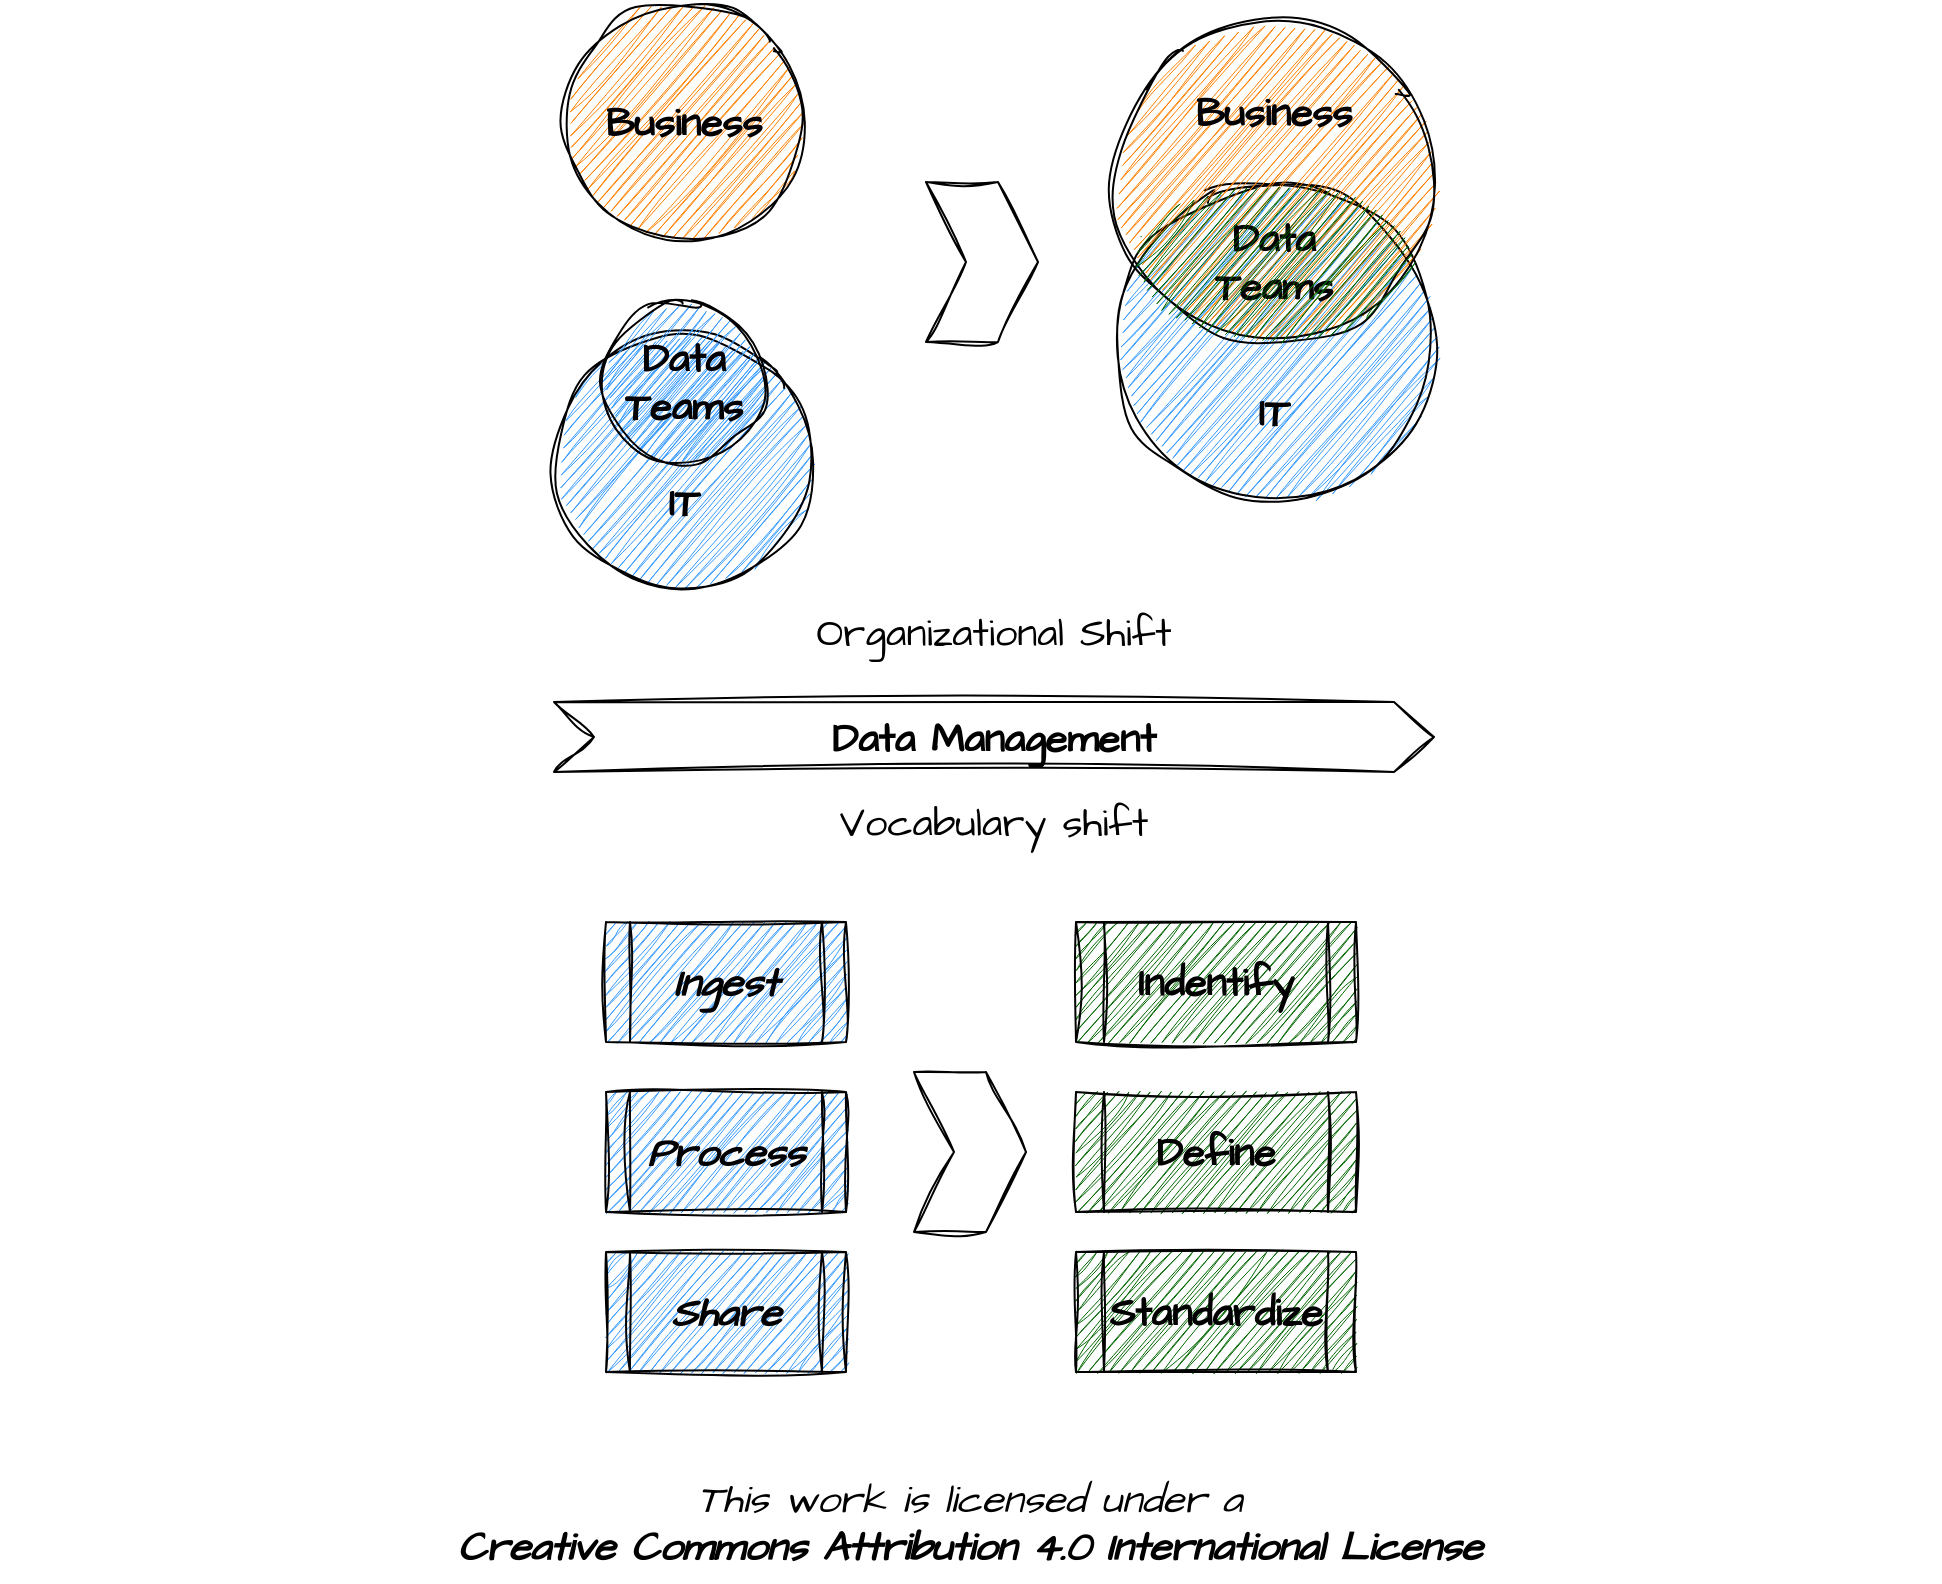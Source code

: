 <mxfile version="22.1.16" type="google">
  <diagram name="010-data-management" id="O0EzCrE9_i2seC9WDiSg">
    <mxGraphModel grid="1" page="1" gridSize="10" guides="1" tooltips="1" connect="1" arrows="1" fold="1" pageScale="1" pageWidth="827" pageHeight="1169" math="0" shadow="0">
      <root>
        <mxCell id="0" />
        <mxCell id="1" parent="0" />
        <mxCell id="VSZ_r1YbwB4cjB5XSmfl-58" value="&lt;div&gt;&lt;i&gt;This work is licensed under a&lt;/i&gt;&lt;/div&gt;&lt;div&gt;&lt;b&gt;&lt;i&gt;Creative Commons Attribution 4.0 International License&lt;/i&gt;&lt;/b&gt;&lt;/div&gt;" style="text;html=1;strokeColor=none;fillColor=none;align=center;verticalAlign=middle;whiteSpace=wrap;rounded=0;fontSize=20;fontFamily=Architects Daughter;" vertex="1" parent="1">
          <mxGeometry x="-77" y="880" width="970" height="60" as="geometry" />
        </mxCell>
        <mxCell id="uGDJzxATfRtUVQdLvZK3-1" value="" style="ellipse;whiteSpace=wrap;html=1;aspect=fixed;sketch=1;hachureGap=4;jiggle=2;curveFitting=1;fontFamily=Architects Daughter;fontSource=https%3A%2F%2Ffonts.googleapis.com%2Fcss%3Ffamily%3DArchitects%2BDaughter;fontSize=20;fillColor=#3399FF;" vertex="1" parent="1">
          <mxGeometry x="200" y="315" width="130" height="130" as="geometry" />
        </mxCell>
        <mxCell id="uGDJzxATfRtUVQdLvZK3-2" value="&lt;b&gt;Business&lt;/b&gt;" style="ellipse;whiteSpace=wrap;html=1;aspect=fixed;sketch=1;hachureGap=4;jiggle=2;curveFitting=1;fontFamily=Architects Daughter;fontSource=https%3A%2F%2Ffonts.googleapis.com%2Fcss%3Ffamily%3DArchitects%2BDaughter;fontSize=20;fillColor=#FF8000;" vertex="1" parent="1">
          <mxGeometry x="205" y="150" width="120" height="120" as="geometry" />
        </mxCell>
        <mxCell id="uGDJzxATfRtUVQdLvZK3-3" value="" style="ellipse;whiteSpace=wrap;html=1;aspect=fixed;sketch=1;hachureGap=4;jiggle=2;curveFitting=1;fontFamily=Architects Daughter;fontSource=https%3A%2F%2Ffonts.googleapis.com%2Fcss%3Ffamily%3DArchitects%2BDaughter;fontSize=20;fillColor=#3399FF;" vertex="1" parent="1">
          <mxGeometry x="480" y="240" width="160" height="160" as="geometry" />
        </mxCell>
        <mxCell id="uGDJzxATfRtUVQdLvZK3-4" value="" style="ellipse;whiteSpace=wrap;html=1;aspect=fixed;sketch=1;hachureGap=4;jiggle=2;curveFitting=1;fontFamily=Architects Daughter;fontSource=https%3A%2F%2Ffonts.googleapis.com%2Fcss%3Ffamily%3DArchitects%2BDaughter;fontSize=20;fillColor=#FF8000;" vertex="1" parent="1">
          <mxGeometry x="480" y="160" width="160" height="160" as="geometry" />
        </mxCell>
        <mxCell id="uGDJzxATfRtUVQdLvZK3-5" value="Business" style="text;html=1;strokeColor=none;fillColor=none;align=center;verticalAlign=middle;whiteSpace=wrap;rounded=0;fontSize=20;fontFamily=Architects Daughter;fontStyle=1" vertex="1" parent="1">
          <mxGeometry x="530" y="190" width="60" height="30" as="geometry" />
        </mxCell>
        <mxCell id="uGDJzxATfRtUVQdLvZK3-6" value="IT" style="text;html=1;strokeColor=none;fillColor=none;align=center;verticalAlign=middle;whiteSpace=wrap;rounded=0;fontSize=20;fontFamily=Architects Daughter;fontStyle=1" vertex="1" parent="1">
          <mxGeometry x="530" y="340" width="60" height="30" as="geometry" />
        </mxCell>
        <mxCell id="uGDJzxATfRtUVQdLvZK3-7" value="Data Teams" style="ellipse;whiteSpace=wrap;html=1;aspect=fixed;sketch=1;hachureGap=4;jiggle=2;curveFitting=1;fontFamily=Architects Daughter;fontSource=https%3A%2F%2Ffonts.googleapis.com%2Fcss%3Ffamily%3DArchitects%2BDaughter;fontSize=20;fillColor=#3399FF;fontStyle=1" vertex="1" parent="1">
          <mxGeometry x="225" y="300" width="80" height="80" as="geometry" />
        </mxCell>
        <mxCell id="uGDJzxATfRtUVQdLvZK3-8" value="IT" style="text;html=1;strokeColor=none;fillColor=none;align=center;verticalAlign=middle;whiteSpace=wrap;rounded=0;fontSize=20;fontFamily=Architects Daughter;fontStyle=1" vertex="1" parent="1">
          <mxGeometry x="235" y="385" width="60" height="30" as="geometry" />
        </mxCell>
        <mxCell id="uGDJzxATfRtUVQdLvZK3-9" value="Data Teams" style="text;html=1;strokeColor=none;fillColor=none;align=center;verticalAlign=middle;whiteSpace=wrap;rounded=0;fontSize=20;fontFamily=Architects Daughter;fontStyle=1" vertex="1" parent="1">
          <mxGeometry x="530" y="265" width="60" height="30" as="geometry" />
        </mxCell>
        <mxCell id="uGDJzxATfRtUVQdLvZK3-10" value="Ingest" style="shape=process;whiteSpace=wrap;html=1;backgroundOutline=1;sketch=1;hachureGap=4;jiggle=2;curveFitting=1;fontFamily=Architects Daughter;fontSource=https%3A%2F%2Ffonts.googleapis.com%2Fcss%3Ffamily%3DArchitects%2BDaughter;fontSize=20;fontStyle=3;fillColor=#3399FF;" vertex="1" parent="1">
          <mxGeometry x="226" y="610" width="120" height="60" as="geometry" />
        </mxCell>
        <mxCell id="uGDJzxATfRtUVQdLvZK3-11" value="Indentify" style="shape=process;whiteSpace=wrap;html=1;backgroundOutline=1;sketch=1;hachureGap=4;jiggle=2;curveFitting=1;fontFamily=Architects Daughter;fontSource=https%3A%2F%2Ffonts.googleapis.com%2Fcss%3Ffamily%3DArchitects%2BDaughter;fontSize=20;fontStyle=1;fillColor=#006600;" vertex="1" parent="1">
          <mxGeometry x="461" y="610" width="140" height="60" as="geometry" />
        </mxCell>
        <mxCell id="uGDJzxATfRtUVQdLvZK3-12" value="Process" style="shape=process;whiteSpace=wrap;html=1;backgroundOutline=1;sketch=1;hachureGap=4;jiggle=2;curveFitting=1;fontFamily=Architects Daughter;fontSource=https%3A%2F%2Ffonts.googleapis.com%2Fcss%3Ffamily%3DArchitects%2BDaughter;fontSize=20;fontStyle=3;fillColor=#3399FF;" vertex="1" parent="1">
          <mxGeometry x="226" y="695" width="120" height="60" as="geometry" />
        </mxCell>
        <mxCell id="uGDJzxATfRtUVQdLvZK3-13" value="Define" style="shape=process;whiteSpace=wrap;html=1;backgroundOutline=1;sketch=1;hachureGap=4;jiggle=2;curveFitting=1;fontFamily=Architects Daughter;fontSource=https%3A%2F%2Ffonts.googleapis.com%2Fcss%3Ffamily%3DArchitects%2BDaughter;fontSize=20;fontStyle=1;fillColor=#006600;" vertex="1" parent="1">
          <mxGeometry x="461" y="695" width="140" height="60" as="geometry" />
        </mxCell>
        <mxCell id="uGDJzxATfRtUVQdLvZK3-14" value="Share" style="shape=process;whiteSpace=wrap;html=1;backgroundOutline=1;sketch=1;hachureGap=4;jiggle=2;curveFitting=1;fontFamily=Architects Daughter;fontSource=https%3A%2F%2Ffonts.googleapis.com%2Fcss%3Ffamily%3DArchitects%2BDaughter;fontSize=20;fontStyle=3;fillColor=#3399FF;" vertex="1" parent="1">
          <mxGeometry x="226" y="775" width="120" height="60" as="geometry" />
        </mxCell>
        <mxCell id="uGDJzxATfRtUVQdLvZK3-15" value="Standardize" style="shape=process;whiteSpace=wrap;html=1;backgroundOutline=1;sketch=1;hachureGap=4;jiggle=2;curveFitting=1;fontFamily=Architects Daughter;fontSource=https%3A%2F%2Ffonts.googleapis.com%2Fcss%3Ffamily%3DArchitects%2BDaughter;fontSize=20;fontStyle=1;fillColor=#006600;" vertex="1" parent="1">
          <mxGeometry x="461" y="775" width="140" height="60" as="geometry" />
        </mxCell>
        <mxCell id="uGDJzxATfRtUVQdLvZK3-16" value="Data Management" style="shape=step;perimeter=stepPerimeter;whiteSpace=wrap;html=1;fixedSize=1;sketch=1;hachureGap=4;jiggle=2;curveFitting=1;fontFamily=Architects Daughter;fontSource=https%3A%2F%2Ffonts.googleapis.com%2Fcss%3Ffamily%3DArchitects%2BDaughter;fontSize=20;fontStyle=1" vertex="1" parent="1">
          <mxGeometry x="200" y="500" width="440" height="35" as="geometry" />
        </mxCell>
        <mxCell id="uGDJzxATfRtUVQdLvZK3-17" value="Organizational Shift" style="text;html=1;strokeColor=none;fillColor=none;align=center;verticalAlign=middle;whiteSpace=wrap;rounded=0;fontSize=20;fontFamily=Architects Daughter;" vertex="1" parent="1">
          <mxGeometry x="200" y="450" width="440" height="30" as="geometry" />
        </mxCell>
        <mxCell id="uGDJzxATfRtUVQdLvZK3-18" value="Vocabulary shift" style="text;html=1;strokeColor=none;fillColor=none;align=center;verticalAlign=middle;whiteSpace=wrap;rounded=0;fontSize=20;fontFamily=Architects Daughter;" vertex="1" parent="1">
          <mxGeometry x="200" y="545" width="440" height="30" as="geometry" />
        </mxCell>
        <mxCell id="uGDJzxATfRtUVQdLvZK3-19" value="" style="ellipse;whiteSpace=wrap;html=1;sketch=1;hachureGap=4;jiggle=2;curveFitting=1;fontFamily=Architects Daughter;fontSource=https%3A%2F%2Ffonts.googleapis.com%2Fcss%3Ffamily%3DArchitects%2BDaughter;fontSize=20;fillColor=#006600;strokeColor=none;" vertex="1" parent="1">
          <mxGeometry x="490" y="240" width="140" height="80" as="geometry" />
        </mxCell>
        <mxCell id="uGDJzxATfRtUVQdLvZK3-20" value="" style="shape=step;perimeter=stepPerimeter;whiteSpace=wrap;html=1;fixedSize=1;sketch=1;hachureGap=4;jiggle=2;curveFitting=1;fontFamily=Architects Daughter;fontSource=https%3A%2F%2Ffonts.googleapis.com%2Fcss%3Ffamily%3DArchitects%2BDaughter;fontSize=20;" vertex="1" parent="1">
          <mxGeometry x="386" y="240" width="56" height="80" as="geometry" />
        </mxCell>
        <mxCell id="uGDJzxATfRtUVQdLvZK3-21" value="" style="shape=step;perimeter=stepPerimeter;whiteSpace=wrap;html=1;fixedSize=1;sketch=1;hachureGap=4;jiggle=2;curveFitting=1;fontFamily=Architects Daughter;fontSource=https%3A%2F%2Ffonts.googleapis.com%2Fcss%3Ffamily%3DArchitects%2BDaughter;fontSize=20;" vertex="1" parent="1">
          <mxGeometry x="380" y="685" width="56" height="80" as="geometry" />
        </mxCell>
      </root>
    </mxGraphModel>
  </diagram>
</mxfile>
